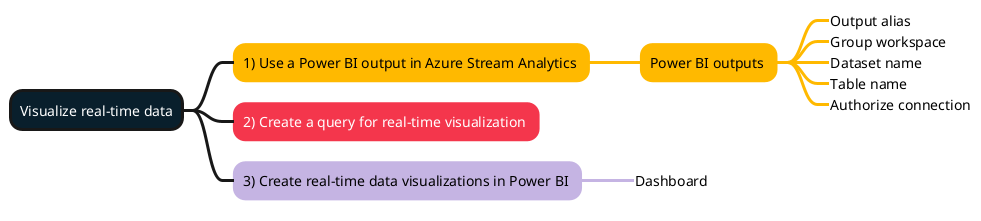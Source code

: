 @startmindmap
<style>
:depth(0) {
    BackgroundColor #091f2c
    FontColor #ffffff
    LineThickness 3.0
}
.topic1 {
    BackgroundColor #ffb900
    LineColor #ffb900
    LineThickness 3.0
    FontColor #000000
}
.topic2 {
    BackgroundColor #f4364c
    LineColor #f4364c
    LineThickness 3.0
    FontColor #ffffff
}
.topic3 {
    BackgroundColor #c5b4e3
    LineColor #c5b4e3
    LineThickness 3.0
    FontColor #000000
}
.topic4 {
    BackgroundColor #e1d3c7
    LineColor #e1d3c7
    LineThickness 3.0
    FontColor #000000
}
.topic5 {
    BackgroundColor #07641d
    LineColor #07641d
    LineThickness 3.0
    FontColor #ffffff
}
</style>
+ Visualize real-time data
++ 1) Use a Power BI output in Azure Stream Analytics <<topic1>>
+++ Power BI outputs <<topic1>>
++++_ Output alias
++++_ Group workspace
++++_ Dataset name
++++_ Table name
++++_ Authorize connection
++ 2) Create a query for real-time visualization <<topic2>>
++ 3) Create real-time data visualizations in Power BI <<topic3>>
+++_ Dashboard
@endmindmap
